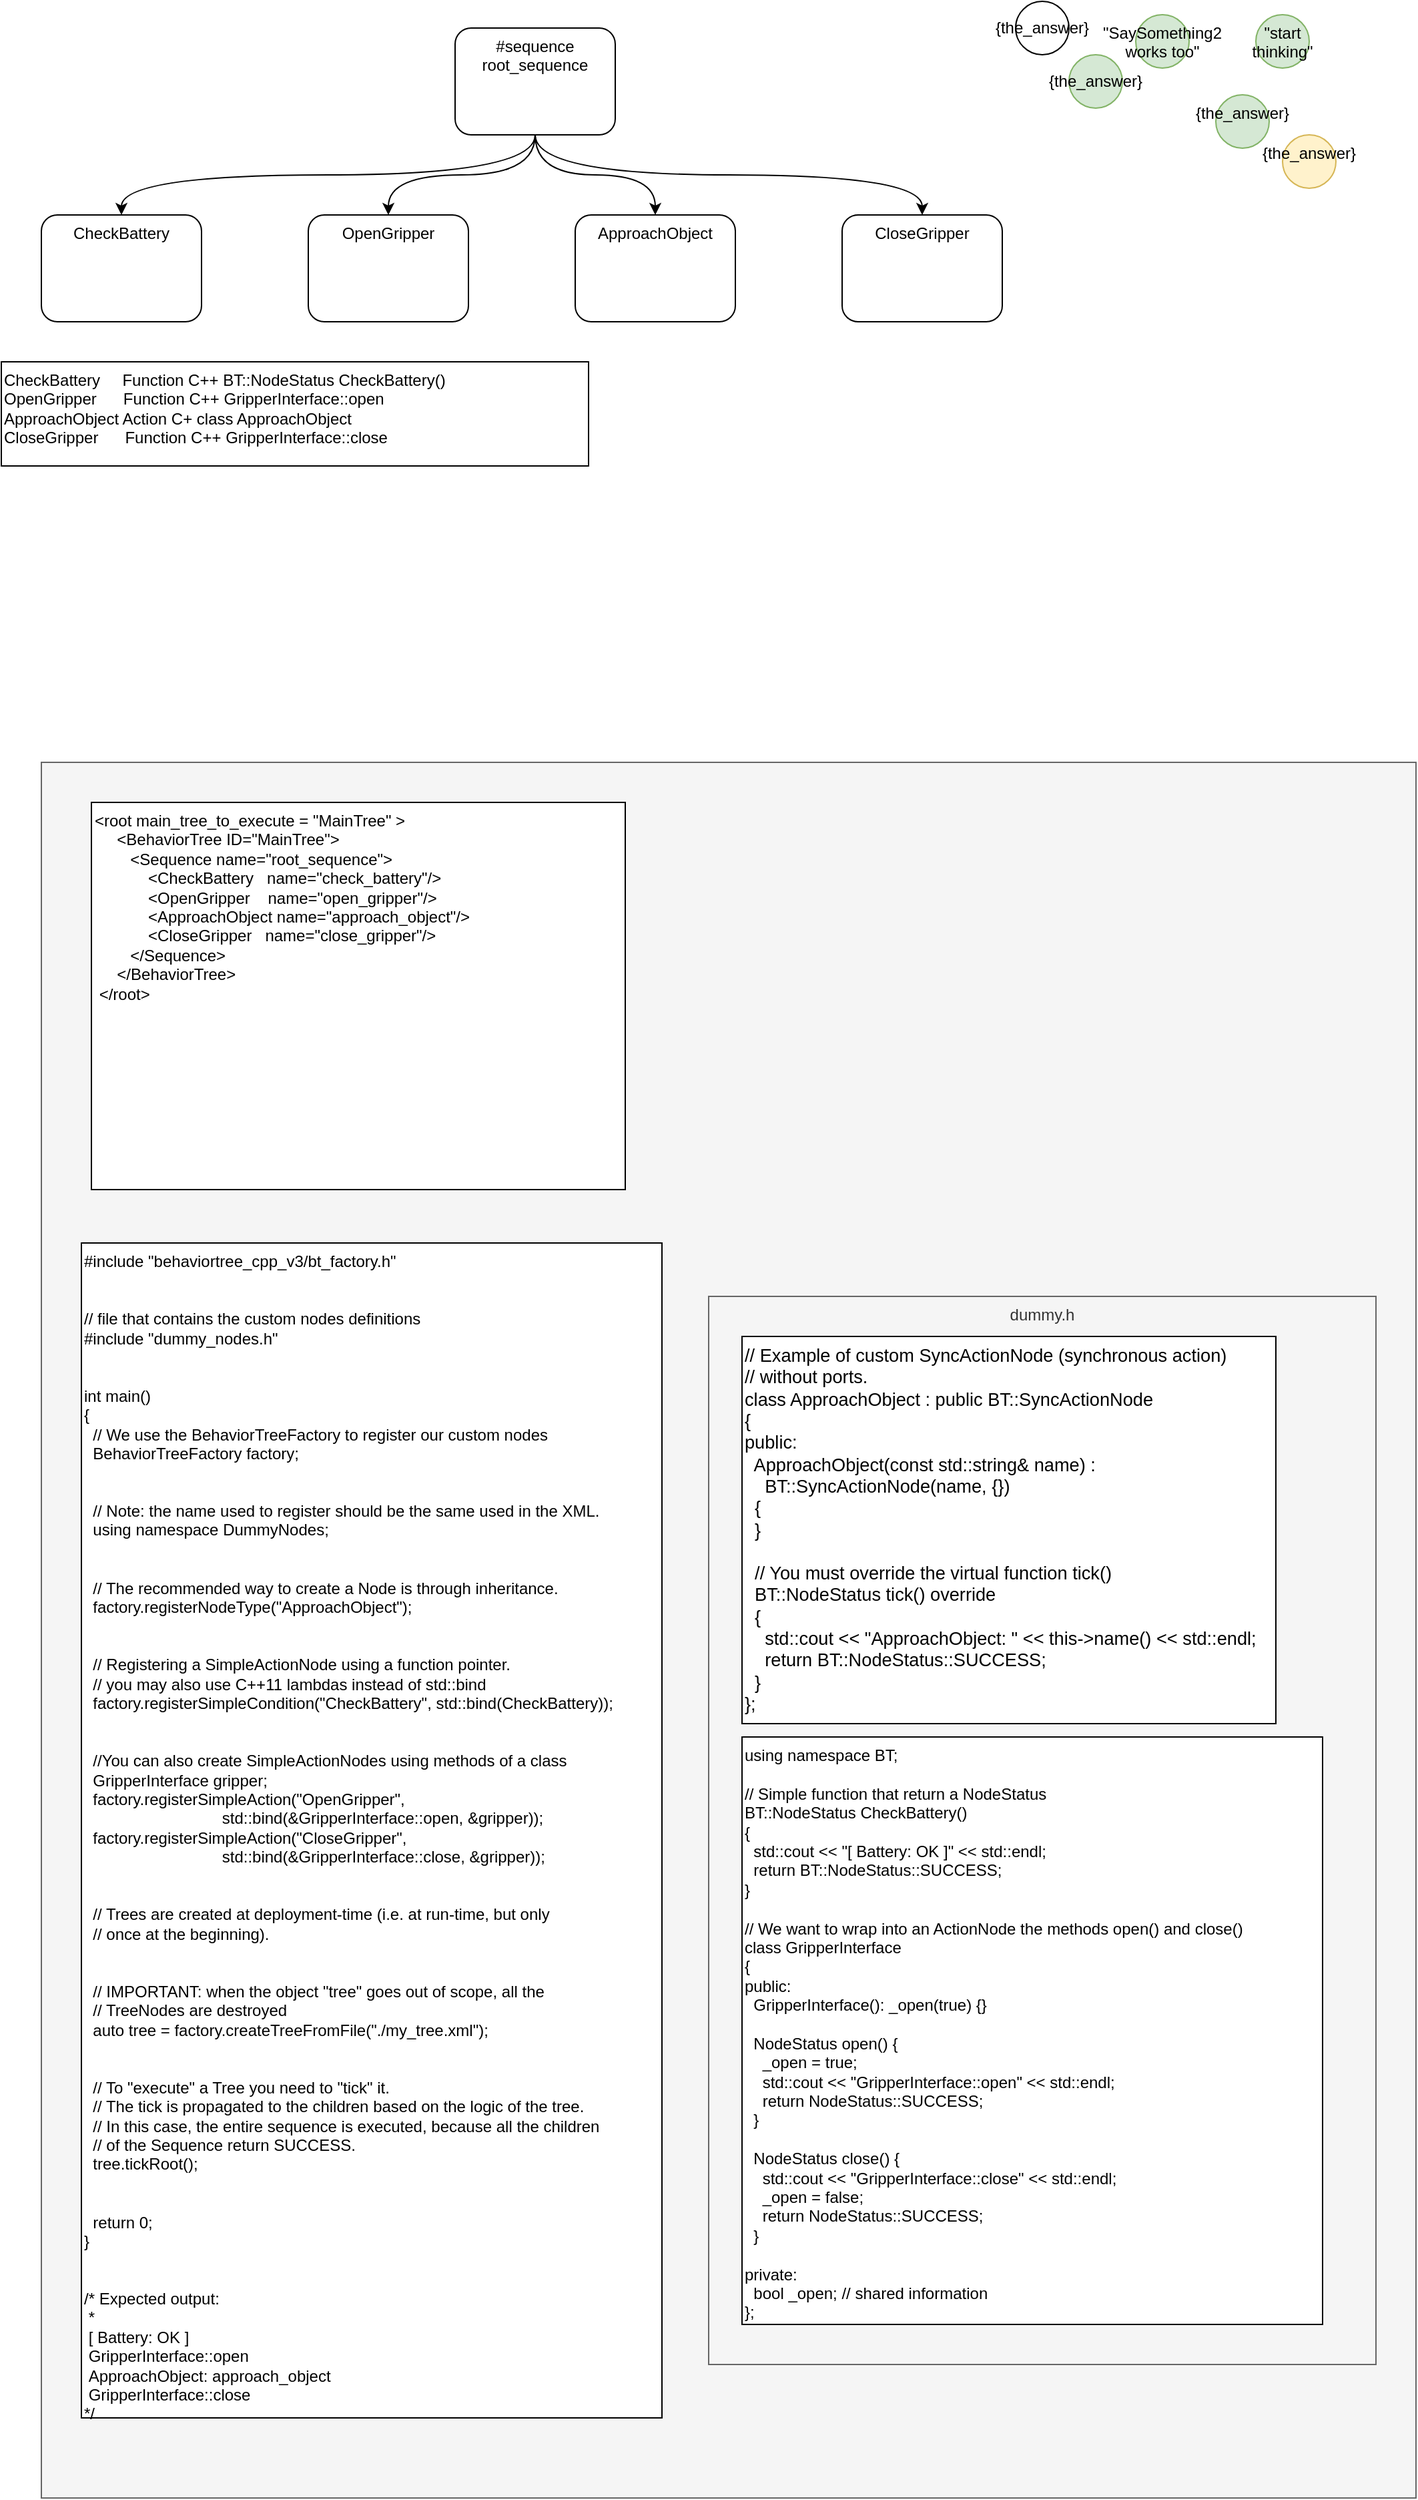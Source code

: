 <mxfile version="14.6.13" type="device"><diagram id="5yJ4Y3Bhn0no-sk8BeoL" name="Tutorial 1"><mxGraphModel dx="1106" dy="677" grid="1" gridSize="10" guides="1" tooltips="1" connect="1" arrows="1" fold="1" page="1" pageScale="1" pageWidth="1100" pageHeight="850" math="0" shadow="0"><root><mxCell id="0"/><mxCell id="1" parent="0"/><mxCell id="C0QfZVGPqgMoIhbUfwGw-7" value="" style="rounded=0;whiteSpace=wrap;html=1;fillColor=#f5f5f5;strokeColor=#666666;fontColor=#333333;" vertex="1" parent="1"><mxGeometry x="40" y="610" width="1030" height="1300" as="geometry"/></mxCell><mxCell id="p4ApEwbx4ltH6hTdUltS-7" style="edgeStyle=orthogonalEdgeStyle;orthogonalLoop=1;jettySize=auto;html=1;exitX=0.5;exitY=1;exitDx=0;exitDy=0;verticalAlign=top;curved=1;" parent="1" source="p4ApEwbx4ltH6hTdUltS-1" target="p4ApEwbx4ltH6hTdUltS-2" edge="1"><mxGeometry relative="1" as="geometry"/></mxCell><mxCell id="p4ApEwbx4ltH6hTdUltS-8" style="edgeStyle=orthogonalEdgeStyle;orthogonalLoop=1;jettySize=auto;html=1;exitX=0.5;exitY=1;exitDx=0;exitDy=0;curved=1;verticalAlign=top;" parent="1" source="p4ApEwbx4ltH6hTdUltS-1" target="p4ApEwbx4ltH6hTdUltS-5" edge="1"><mxGeometry relative="1" as="geometry"/></mxCell><mxCell id="p4ApEwbx4ltH6hTdUltS-9" style="edgeStyle=orthogonalEdgeStyle;curved=1;orthogonalLoop=1;jettySize=auto;html=1;exitX=0.5;exitY=1;exitDx=0;exitDy=0;entryX=0.5;entryY=0;entryDx=0;entryDy=0;verticalAlign=top;" parent="1" source="p4ApEwbx4ltH6hTdUltS-1" target="p4ApEwbx4ltH6hTdUltS-6" edge="1"><mxGeometry relative="1" as="geometry"/></mxCell><mxCell id="p4ApEwbx4ltH6hTdUltS-10" style="edgeStyle=orthogonalEdgeStyle;curved=1;orthogonalLoop=1;jettySize=auto;html=1;exitX=0.5;exitY=1;exitDx=0;exitDy=0;entryX=0.5;entryY=0;entryDx=0;entryDy=0;verticalAlign=top;" parent="1" source="p4ApEwbx4ltH6hTdUltS-1" target="p4ApEwbx4ltH6hTdUltS-3" edge="1"><mxGeometry relative="1" as="geometry"/></mxCell><mxCell id="p4ApEwbx4ltH6hTdUltS-1" value="#sequence&lt;br&gt;root_sequence" style="rounded=1;whiteSpace=wrap;html=1;verticalAlign=top;" parent="1" vertex="1"><mxGeometry x="350" y="60" width="120" height="80" as="geometry"/></mxCell><mxCell id="p4ApEwbx4ltH6hTdUltS-2" value="ApproachObject" style="rounded=1;whiteSpace=wrap;html=1;verticalAlign=top;" parent="1" vertex="1"><mxGeometry x="440" y="200" width="120" height="80" as="geometry"/></mxCell><mxCell id="p4ApEwbx4ltH6hTdUltS-3" value="CloseGripper" style="rounded=1;whiteSpace=wrap;html=1;verticalAlign=top;" parent="1" vertex="1"><mxGeometry x="640" y="200" width="120" height="80" as="geometry"/></mxCell><mxCell id="p4ApEwbx4ltH6hTdUltS-5" value="OpenGripper" style="rounded=1;whiteSpace=wrap;html=1;verticalAlign=top;" parent="1" vertex="1"><mxGeometry x="240" y="200" width="120" height="80" as="geometry"/></mxCell><mxCell id="p4ApEwbx4ltH6hTdUltS-6" value="CheckBattery" style="rounded=1;whiteSpace=wrap;html=1;verticalAlign=top;" parent="1" vertex="1"><mxGeometry x="40" y="200" width="120" height="80" as="geometry"/></mxCell><mxCell id="p4ApEwbx4ltH6hTdUltS-12" value="&quot;start thinking&quot;" style="ellipse;whiteSpace=wrap;html=1;aspect=fixed;fillColor=#d5e8d4;strokeColor=#82b366;verticalAlign=top;" parent="1" vertex="1"><mxGeometry x="950" y="50" width="40" height="40" as="geometry"/></mxCell><mxCell id="p4ApEwbx4ltH6hTdUltS-13" value="{the_answer}" style="ellipse;whiteSpace=wrap;html=1;aspect=fixed;fillColor=#fff2cc;strokeColor=#d6b656;verticalAlign=top;" parent="1" vertex="1"><mxGeometry x="970" y="140" width="40" height="40" as="geometry"/></mxCell><mxCell id="p4ApEwbx4ltH6hTdUltS-14" value="{the_answer}" style="ellipse;whiteSpace=wrap;html=1;aspect=fixed;fillColor=#d5e8d4;strokeColor=#82b366;verticalAlign=top;" parent="1" vertex="1"><mxGeometry x="920" y="110" width="40" height="40" as="geometry"/></mxCell><mxCell id="p4ApEwbx4ltH6hTdUltS-15" value="&quot;SaySomething2 works too&quot;" style="ellipse;whiteSpace=wrap;html=1;aspect=fixed;fillColor=#d5e8d4;strokeColor=#82b366;verticalAlign=top;" parent="1" vertex="1"><mxGeometry x="860" y="50" width="40" height="40" as="geometry"/></mxCell><mxCell id="p4ApEwbx4ltH6hTdUltS-16" value="{the_answer}" style="ellipse;whiteSpace=wrap;html=1;aspect=fixed;fillColor=#d5e8d4;strokeColor=#82b366;" parent="1" vertex="1"><mxGeometry x="810" y="80" width="40" height="40" as="geometry"/></mxCell><mxCell id="p4ApEwbx4ltH6hTdUltS-17" value="{the_answer}" style="ellipse;whiteSpace=wrap;html=1;aspect=fixed;" parent="1" vertex="1"><mxGeometry x="770" y="40" width="40" height="40" as="geometry"/></mxCell><mxCell id="C0QfZVGPqgMoIhbUfwGw-2" value="#include &quot;behaviortree_cpp_v3/bt_factory.h&quot;&#10;&#10;&#10;// file that contains the custom nodes definitions&#10;#include &quot;dummy_nodes.h&quot;&#10;&#10;&#10;int main()&#10;{&#10;  // We use the BehaviorTreeFactory to register our custom nodes&#10;  BehaviorTreeFactory factory;&#10;&#10;&#10;  // Note: the name used to register should be the same used in the XML.&#10;  using namespace DummyNodes;&#10;&#10;&#10;  // The recommended way to create a Node is through inheritance.&#10;  factory.registerNodeType&lt;ApproachObject&gt;(&quot;ApproachObject&quot;);&#10;&#10;&#10;  // Registering a SimpleActionNode using a function pointer.&#10;  // you may also use C++11 lambdas instead of std::bind&#10;  factory.registerSimpleCondition(&quot;CheckBattery&quot;, std::bind(CheckBattery));&#10;&#10;&#10;  //You can also create SimpleActionNodes using methods of a class&#10;  GripperInterface gripper;&#10;  factory.registerSimpleAction(&quot;OpenGripper&quot;, &#10;                               std::bind(&amp;GripperInterface::open, &amp;gripper));&#10;  factory.registerSimpleAction(&quot;CloseGripper&quot;, &#10;                               std::bind(&amp;GripperInterface::close, &amp;gripper));&#10;&#10;&#10;  // Trees are created at deployment-time (i.e. at run-time, but only &#10;  // once at the beginning). &#10;&#10;&#10;  // IMPORTANT: when the object &quot;tree&quot; goes out of scope, all the &#10;  // TreeNodes are destroyed&#10;  auto tree = factory.createTreeFromFile(&quot;./my_tree.xml&quot;);&#10;&#10;&#10;  // To &quot;execute&quot; a Tree you need to &quot;tick&quot; it.&#10;  // The tick is propagated to the children based on the logic of the tree.&#10;  // In this case, the entire sequence is executed, because all the children&#10;  // of the Sequence return SUCCESS.&#10;  tree.tickRoot();&#10;&#10;&#10;  return 0;&#10;}&#10;&#10;&#10;/* Expected output:&#10; *&#10; [ Battery: OK ]&#10; GripperInterface::open&#10; ApproachObject: approach_object&#10; GripperInterface::close&#10;*/" style="rounded=0;whiteSpace=wrap;html=1;align=left;verticalAlign=top;" vertex="1" parent="1"><mxGeometry x="70" y="970" width="435" height="880" as="geometry"/></mxCell><mxCell id="C0QfZVGPqgMoIhbUfwGw-3" value="&lt;div&gt;&lt;/div&gt;CheckBattery&amp;nbsp; &amp;nbsp; &amp;nbsp;Function C++ BT::NodeStatus CheckBattery()&lt;br&gt;OpenGripper&amp;nbsp; &amp;nbsp; &amp;nbsp; Function C++ GripperInterface::open&lt;br&gt;ApproachObject Action C+ class ApproachObject&lt;br&gt;CloseGripper&amp;nbsp; &amp;nbsp; &amp;nbsp; Function C++ GripperInterface::close" style="rounded=0;whiteSpace=wrap;html=1;align=left;verticalAlign=top;" vertex="1" parent="1"><mxGeometry x="10" y="310" width="440" height="78" as="geometry"/></mxCell><mxCell id="C0QfZVGPqgMoIhbUfwGw-5" value="&lt;div&gt;&amp;lt;root main_tree_to_execute = &quot;MainTree&quot; &amp;gt;&lt;/div&gt;&lt;div&gt;&amp;nbsp; &amp;nbsp; &amp;nbsp;&amp;lt;BehaviorTree ID=&quot;MainTree&quot;&amp;gt;&lt;/div&gt;&lt;div&gt;&amp;nbsp; &amp;nbsp; &amp;nbsp; &amp;nbsp; &amp;lt;Sequence name=&quot;root_sequence&quot;&amp;gt;&lt;/div&gt;&lt;div&gt;&amp;nbsp; &amp;nbsp; &amp;nbsp; &amp;nbsp; &amp;nbsp; &amp;nbsp; &amp;lt;CheckBattery&amp;nbsp; &amp;nbsp;name=&quot;check_battery&quot;/&amp;gt;&lt;/div&gt;&lt;div&gt;&amp;nbsp; &amp;nbsp; &amp;nbsp; &amp;nbsp; &amp;nbsp; &amp;nbsp; &amp;lt;OpenGripper&amp;nbsp; &amp;nbsp; name=&quot;open_gripper&quot;/&amp;gt;&lt;/div&gt;&lt;div&gt;&amp;nbsp; &amp;nbsp; &amp;nbsp; &amp;nbsp; &amp;nbsp; &amp;nbsp; &amp;lt;ApproachObject name=&quot;approach_object&quot;/&amp;gt;&lt;/div&gt;&lt;div&gt;&amp;nbsp; &amp;nbsp; &amp;nbsp; &amp;nbsp; &amp;nbsp; &amp;nbsp; &amp;lt;CloseGripper&amp;nbsp; &amp;nbsp;name=&quot;close_gripper&quot;/&amp;gt;&lt;/div&gt;&lt;div&gt;&amp;nbsp; &amp;nbsp; &amp;nbsp; &amp;nbsp; &amp;lt;/Sequence&amp;gt;&lt;/div&gt;&lt;div&gt;&amp;nbsp; &amp;nbsp; &amp;nbsp;&amp;lt;/BehaviorTree&amp;gt;&lt;/div&gt;&lt;div&gt;&amp;nbsp;&amp;lt;/root&amp;gt;&lt;/div&gt;&lt;div&gt;&lt;br&gt;&lt;/div&gt;" style="rounded=0;whiteSpace=wrap;html=1;align=left;verticalAlign=top;" vertex="1" parent="1"><mxGeometry x="77.5" y="640" width="400" height="290" as="geometry"/></mxCell><mxCell id="C0QfZVGPqgMoIhbUfwGw-6" value="" style="group" vertex="1" connectable="0" parent="1"><mxGeometry x="540" y="1010" width="500" height="800" as="geometry"/></mxCell><mxCell id="C0QfZVGPqgMoIhbUfwGw-4" value="dummy.h" style="rounded=0;whiteSpace=wrap;html=1;fillColor=#f5f5f5;strokeColor=#666666;fontColor=#333333;verticalAlign=top;" vertex="1" parent="C0QfZVGPqgMoIhbUfwGw-6"><mxGeometry width="500" height="800" as="geometry"/></mxCell><mxCell id="p4ApEwbx4ltH6hTdUltS-20" value="&lt;div&gt;&lt;div&gt;&lt;div&gt;&lt;div&gt;&lt;span style=&quot;font-size: 13.6px&quot;&gt;// Example of custom SyncActionNode (synchronous action)&lt;/span&gt;&lt;/div&gt;&lt;div&gt;&lt;span style=&quot;font-size: 13.6px&quot;&gt;// without ports.&lt;/span&gt;&lt;/div&gt;&lt;div&gt;&lt;span style=&quot;font-size: 13.6px&quot;&gt;class ApproachObject : public BT::SyncActionNode&lt;/span&gt;&lt;/div&gt;&lt;div&gt;&lt;span style=&quot;font-size: 13.6px&quot;&gt;{&lt;/span&gt;&lt;/div&gt;&lt;div&gt;&lt;span style=&quot;font-size: 13.6px&quot;&gt;public:&lt;/span&gt;&lt;/div&gt;&lt;div&gt;&lt;span style=&quot;font-size: 13.6px&quot;&gt;&amp;nbsp; ApproachObject(const std::string&amp;amp; name) :&lt;/span&gt;&lt;/div&gt;&lt;div&gt;&lt;span style=&quot;font-size: 13.6px&quot;&gt;&amp;nbsp; &amp;nbsp; BT::SyncActionNode(name, {})&lt;/span&gt;&lt;/div&gt;&lt;div&gt;&lt;span style=&quot;font-size: 13.6px&quot;&gt;&amp;nbsp; {&lt;/span&gt;&lt;/div&gt;&lt;div&gt;&lt;span style=&quot;font-size: 13.6px&quot;&gt;&amp;nbsp; }&lt;/span&gt;&lt;/div&gt;&lt;div&gt;&lt;span style=&quot;font-size: 13.6px&quot;&gt;&lt;br&gt;&lt;/span&gt;&lt;/div&gt;&lt;div&gt;&lt;span style=&quot;font-size: 13.6px&quot;&gt;&amp;nbsp; // You must override the virtual function tick()&lt;/span&gt;&lt;/div&gt;&lt;div&gt;&lt;span style=&quot;font-size: 13.6px&quot;&gt;&amp;nbsp; BT::NodeStatus tick() override&lt;/span&gt;&lt;/div&gt;&lt;div&gt;&lt;span style=&quot;font-size: 13.6px&quot;&gt;&amp;nbsp; {&lt;/span&gt;&lt;/div&gt;&lt;div&gt;&lt;span style=&quot;font-size: 13.6px&quot;&gt;&amp;nbsp; &amp;nbsp; std::cout &amp;lt;&amp;lt; &quot;ApproachObject: &quot; &amp;lt;&amp;lt; this-&amp;gt;name() &amp;lt;&amp;lt; std::endl;&lt;/span&gt;&lt;/div&gt;&lt;div&gt;&lt;span style=&quot;font-size: 13.6px&quot;&gt;&amp;nbsp; &amp;nbsp; return BT::NodeStatus::SUCCESS;&lt;/span&gt;&lt;/div&gt;&lt;div&gt;&lt;span style=&quot;font-size: 13.6px&quot;&gt;&amp;nbsp; }&lt;/span&gt;&lt;/div&gt;&lt;div&gt;&lt;span style=&quot;font-size: 13.6px&quot;&gt;};&lt;/span&gt;&lt;/div&gt;&lt;/div&gt;&lt;/div&gt;&lt;/div&gt;&lt;div&gt;&lt;br&gt;&lt;/div&gt;" style="rounded=0;whiteSpace=wrap;html=1;align=left;verticalAlign=top;" parent="C0QfZVGPqgMoIhbUfwGw-6" vertex="1"><mxGeometry x="25" y="30" width="400" height="290" as="geometry"/></mxCell><mxCell id="p4ApEwbx4ltH6hTdUltS-21" value="&lt;div&gt;using namespace BT;&lt;/div&gt;&lt;div&gt;&lt;br&gt;&lt;/div&gt;&lt;div&gt;// Simple function that return a NodeStatus&lt;/div&gt;&lt;div&gt;BT::NodeStatus CheckBattery()&lt;/div&gt;&lt;div&gt;{&lt;/div&gt;&lt;div&gt;&amp;nbsp; std::cout &amp;lt;&amp;lt; &quot;[ Battery: OK ]&quot; &amp;lt;&amp;lt; std::endl;&lt;/div&gt;&lt;div&gt;&amp;nbsp; return BT::NodeStatus::SUCCESS;&lt;/div&gt;&lt;div&gt;}&lt;/div&gt;&lt;div&gt;&lt;br&gt;&lt;/div&gt;&lt;div&gt;// We want to wrap into an ActionNode the methods open() and close()&lt;/div&gt;&lt;div&gt;class GripperInterface&lt;/div&gt;&lt;div&gt;{&lt;/div&gt;&lt;div&gt;public:&lt;/div&gt;&lt;div&gt;&amp;nbsp; GripperInterface(): _open(true) {}&lt;/div&gt;&lt;div&gt;&lt;br&gt;&lt;/div&gt;&lt;div&gt;&amp;nbsp; NodeStatus open() {&lt;/div&gt;&lt;div&gt;&amp;nbsp; &amp;nbsp; _open = true;&lt;/div&gt;&lt;div&gt;&amp;nbsp; &amp;nbsp; std::cout &amp;lt;&amp;lt; &quot;GripperInterface::open&quot; &amp;lt;&amp;lt; std::endl;&lt;/div&gt;&lt;div&gt;&amp;nbsp; &amp;nbsp; return NodeStatus::SUCCESS;&lt;/div&gt;&lt;div&gt;&amp;nbsp; }&lt;/div&gt;&lt;div&gt;&lt;br&gt;&lt;/div&gt;&lt;div&gt;&amp;nbsp; NodeStatus close() {&lt;/div&gt;&lt;div&gt;&amp;nbsp; &amp;nbsp; std::cout &amp;lt;&amp;lt; &quot;GripperInterface::close&quot; &amp;lt;&amp;lt; std::endl;&lt;/div&gt;&lt;div&gt;&amp;nbsp; &amp;nbsp; _open = false;&lt;/div&gt;&lt;div&gt;&amp;nbsp; &amp;nbsp; return NodeStatus::SUCCESS;&lt;/div&gt;&lt;div&gt;&amp;nbsp; }&lt;/div&gt;&lt;div&gt;&lt;br&gt;&lt;/div&gt;&lt;div&gt;private:&lt;/div&gt;&lt;div&gt;&amp;nbsp; bool _open; // shared information&lt;/div&gt;&lt;div&gt;};&lt;/div&gt;&lt;div&gt;&lt;br&gt;&lt;/div&gt;" style="rounded=0;whiteSpace=wrap;html=1;align=left;verticalAlign=top;" parent="C0QfZVGPqgMoIhbUfwGw-6" vertex="1"><mxGeometry x="25" y="330" width="435" height="440" as="geometry"/></mxCell></root></mxGraphModel></diagram></mxfile>